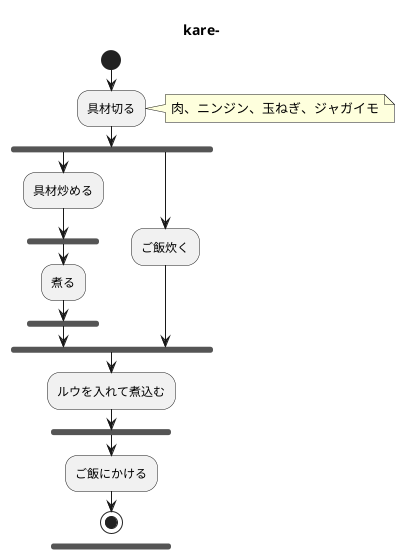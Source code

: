 @startuml kare-
title kare-
start
:具材切る;
note right
肉、ニンジン、玉ねぎ、ジャガイモ
end note
fork
:具材炒める;
fork
:煮る;
end fork
fork again
:ご飯炊く;
end fork
:ルウを入れて煮込む;
fork
:ご飯にかける;
stop
@enduml
